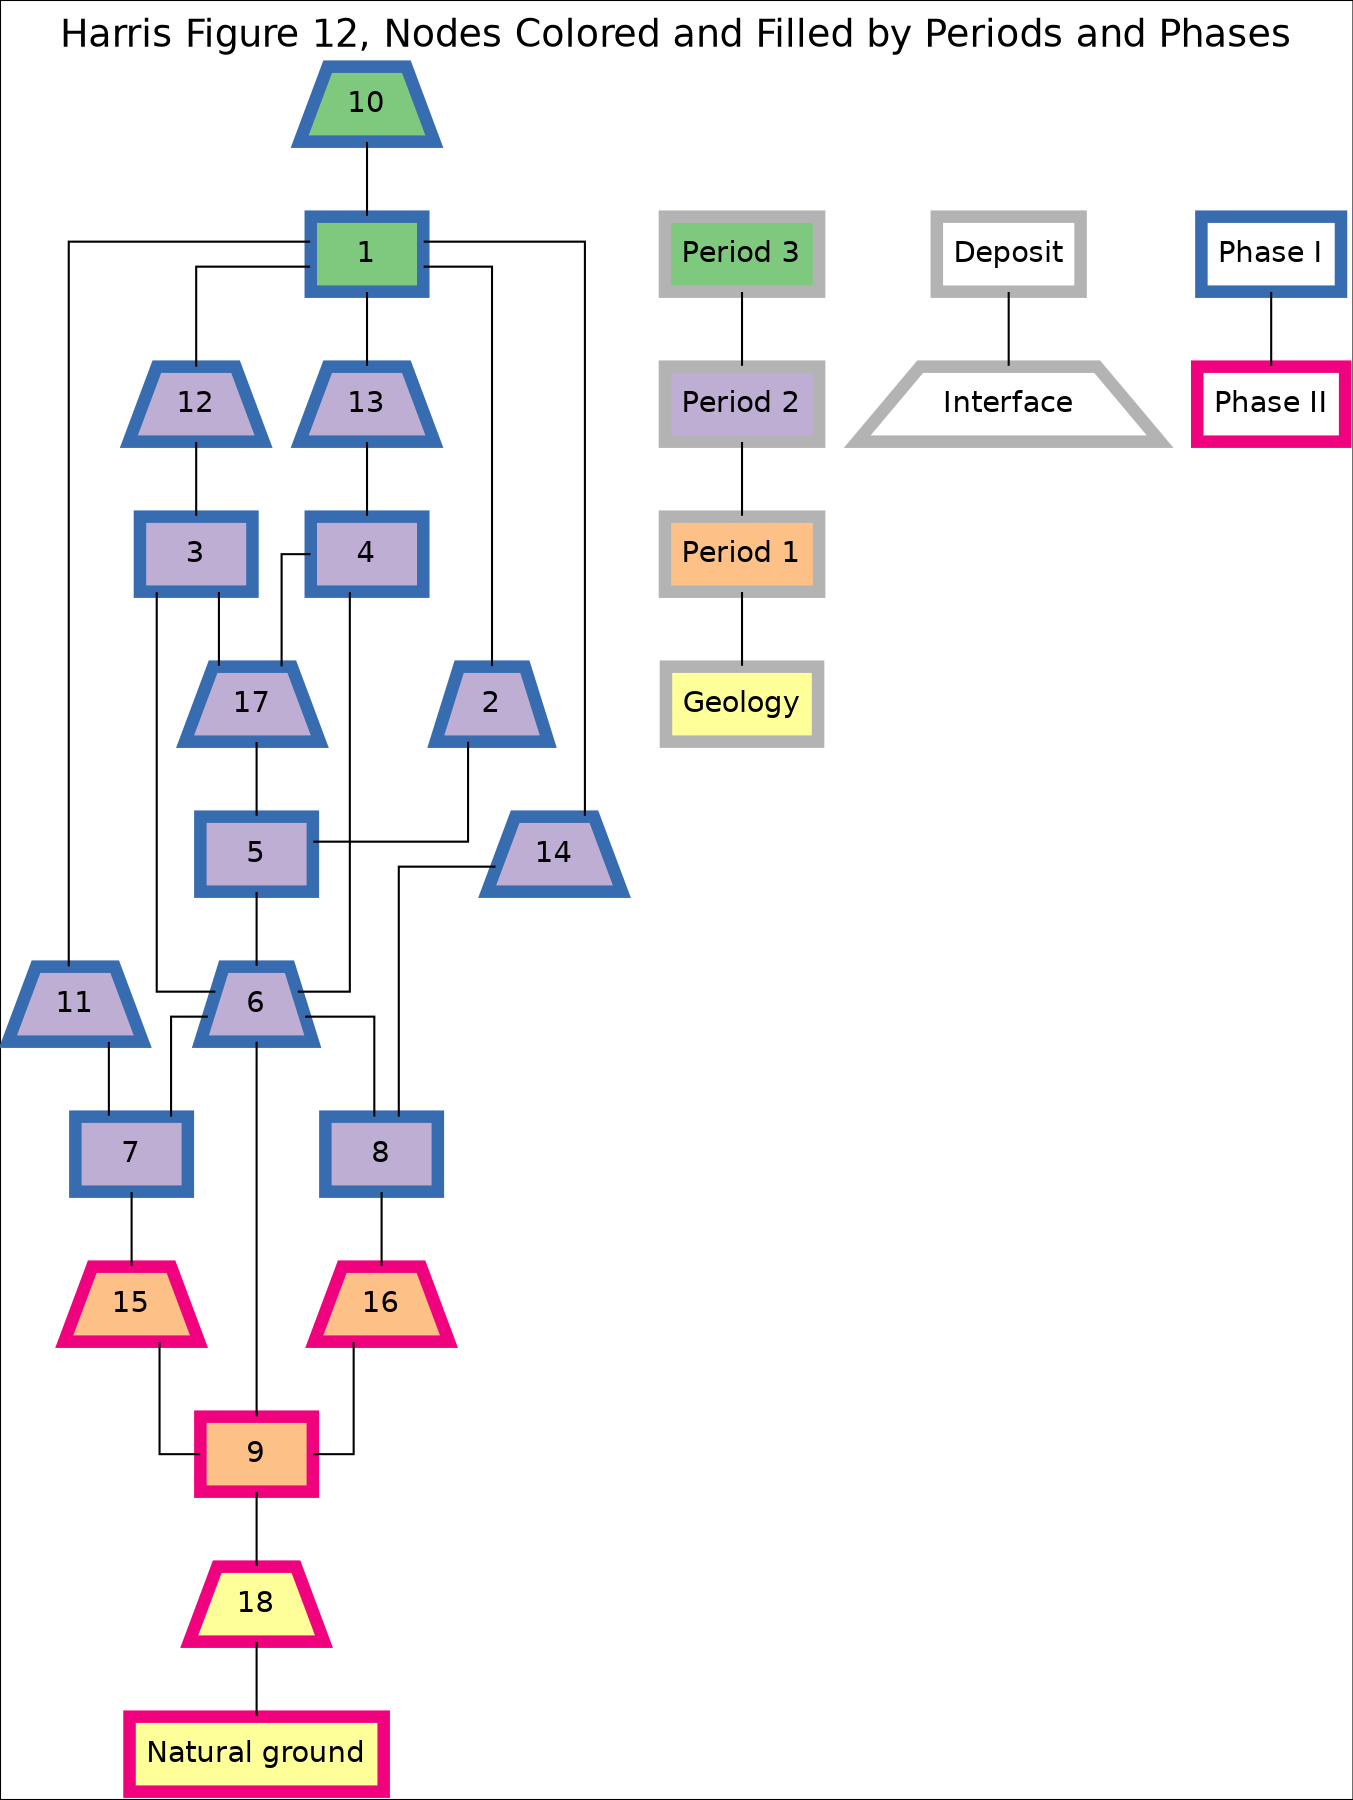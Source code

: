 digraph to_dot {
  style="";
  colorscheme=accent6;
  dpi="";
  URL="nil";
  margin="";
  bgcolor="/x11/white";
  fontname=helvetica;
  fontsize=18;
  fontcolor="/x11/black";
  splines=ortho;
  page="";
  size="";
  ratio="";
  label="Harris Figure 12, Nodes Colored and Filled by Periods and Phases";
  labelloc=t;
  "1" [shape="box"] [style=filled] [fontname=helvetica] [fontsize=14] [colorscheme=accent6] [color=5] [fillcolor=1] [fontcolor="/x11/black"] [penwidth=6] [URL=""];
  "2" [shape="trapezium"] [style=filled] [fontname=helvetica] [fontsize=14] [colorscheme=accent6] [color=5] [fillcolor=2] [fontcolor="/x11/black"] [penwidth=6] [URL=""];
  "3" [shape="box"] [style=filled] [fontname=helvetica] [fontsize=14] [colorscheme=accent6] [color=5] [fillcolor=2] [fontcolor="/x11/black"] [penwidth=6] [URL=""];
  "4" [shape="box"] [style=filled] [fontname=helvetica] [fontsize=14] [colorscheme=accent6] [color=5] [fillcolor=2] [fontcolor="/x11/black"] [penwidth=6] [URL=""];
  "5" [shape="box"] [style=filled] [fontname=helvetica] [fontsize=14] [colorscheme=accent6] [color=5] [fillcolor=2] [fontcolor="/x11/black"] [penwidth=6] [URL=""];
  "6" [shape="trapezium"] [style=filled] [fontname=helvetica] [fontsize=14] [colorscheme=accent6] [color=5] [fillcolor=2] [fontcolor="/x11/black"] [penwidth=6] [URL=""];
  "7" [shape="box"] [style=filled] [fontname=helvetica] [fontsize=14] [colorscheme=accent6] [color=5] [fillcolor=2] [fontcolor="/x11/black"] [penwidth=6] [URL=""];
  "8" [shape="box"] [style=filled] [fontname=helvetica] [fontsize=14] [colorscheme=accent6] [color=5] [fillcolor=2] [fontcolor="/x11/black"] [penwidth=6] [URL=""];
  "9" [shape="box"] [style=filled] [fontname=helvetica] [fontsize=14] [colorscheme=accent6] [color=6] [fillcolor=3] [fontcolor="/x11/black"] [penwidth=6] [URL=""];
  "Natural ground" [shape="box"] [style=filled] [fontname=helvetica] [fontsize=14] [colorscheme=accent6] [color=6] [fillcolor=4] [fontcolor="/x11/black"] [penwidth=6] [URL=""];
  "10" [shape="trapezium"] [style=filled] [fontname=helvetica] [fontsize=14] [colorscheme=accent6] [color=5] [fillcolor=1] [fontcolor="/x11/black"] [penwidth=6] [URL=""];
  "11" [shape="trapezium"] [style=filled] [fontname=helvetica] [fontsize=14] [colorscheme=accent6] [color=5] [fillcolor=2] [fontcolor="/x11/black"] [penwidth=6] [URL=""];
  "12" [shape="trapezium"] [style=filled] [fontname=helvetica] [fontsize=14] [colorscheme=accent6] [color=5] [fillcolor=2] [fontcolor="/x11/black"] [penwidth=6] [URL=""];
  "13" [shape="trapezium"] [style=filled] [fontname=helvetica] [fontsize=14] [colorscheme=accent6] [color=5] [fillcolor=2] [fontcolor="/x11/black"] [penwidth=6] [URL=""];
  "14" [shape="trapezium"] [style=filled] [fontname=helvetica] [fontsize=14] [colorscheme=accent6] [color=5] [fillcolor=2] [fontcolor="/x11/black"] [penwidth=6] [URL=""];
  "15" [shape="trapezium"] [style=filled] [fontname=helvetica] [fontsize=14] [colorscheme=accent6] [color=6] [fillcolor=3] [fontcolor="/x11/black"] [penwidth=6] [URL=""];
  "16" [shape="trapezium"] [style=filled] [fontname=helvetica] [fontsize=14] [colorscheme=accent6] [color=6] [fillcolor=3] [fontcolor="/x11/black"] [penwidth=6] [URL=""];
  "17" [shape="trapezium"] [style=filled] [fontname=helvetica] [fontsize=14] [colorscheme=accent6] [color=5] [fillcolor=2] [fontcolor="/x11/black"] [penwidth=6] [URL=""];
  "18" [shape="trapezium"] [style=filled] [fontname=helvetica] [fontsize=14] [colorscheme=accent6] [color=6] [fillcolor=4] [fontcolor="/x11/black"] [penwidth=6] [URL=""];
  "Period 3" [shape="box"] [style=filled] [fontname=helvetica] [fontsize=14] [colorscheme=accent6] [color="/x11/gray70"] [fillcolor=1] [fontcolor="/x11/black"] [penwidth=6] [URL=""];
  "Period 2" [shape="box"] [style=filled] [fontname=helvetica] [fontsize=14] [colorscheme=accent6] [color="/x11/gray70"] [fillcolor=2] [fontcolor="/x11/black"] [penwidth=6] [URL=""];
  "Period 1" [shape="box"] [style=filled] [fontname=helvetica] [fontsize=14] [colorscheme=accent6] [color="/x11/gray70"] [fillcolor=3] [fontcolor="/x11/black"] [penwidth=6] [URL=""];
  "Geology" [shape="box"] [style=filled] [fontname=helvetica] [fontsize=14] [colorscheme=accent6] [color="/x11/gray70"] [fillcolor=4] [fontcolor="/x11/black"] [penwidth=6] [URL=""];
  "Deposit" [shape="box"] [style=filled] [fontname=helvetica] [fontsize=14] [colorscheme=accent6] [color="/x11/gray70"] [fillcolor="/x11/white"] [fontcolor="/x11/black"] [penwidth=6] [URL=""];
  "Interface" [shape="trapezium"] [style=filled] [fontname=helvetica] [fontsize=14] [colorscheme=accent6] [color="/x11/gray70"] [fillcolor="/x11/white"] [fontcolor="/x11/black"] [penwidth=6] [URL=""];
  "Phase I" [shape="box"] [style=filled] [fontname=helvetica] [fontsize=14] [colorscheme=accent6] [color=5] [fillcolor="/x11/white"] [fontcolor="/x11/black"] [penwidth=6] [URL=""];
  "Phase II" [shape="box"] [style=filled] [fontname=helvetica] [fontsize=14] [colorscheme=accent6] [color=6] [fillcolor="/x11/white"] [fontcolor="/x11/black"] [penwidth=6] [URL=""];
 "1" -> "2"  [style=solid] [arrowhead=none] [colorscheme=accent6] [color="/x11/black"] [fontname=helvetica] [fontsize=14] [fontcolor="/x11/black"] [URL=""];
 "1" -> "11"  [style=solid] [arrowhead=none] [colorscheme=accent6] [color="/x11/black"] [fontname=helvetica] [fontsize=14] [fontcolor="/x11/black"] [URL=""];
 "1" -> "12"  [style=solid] [arrowhead=none] [colorscheme=accent6] [color="/x11/black"] [fontname=helvetica] [fontsize=14] [fontcolor="/x11/black"] [URL=""];
 "1" -> "13"  [style=solid] [arrowhead=none] [colorscheme=accent6] [color="/x11/black"] [fontname=helvetica] [fontsize=14] [fontcolor="/x11/black"] [URL=""];
 "1" -> "14"  [style=solid] [arrowhead=none] [colorscheme=accent6] [color="/x11/black"] [fontname=helvetica] [fontsize=14] [fontcolor="/x11/black"] [URL=""];
 "2" -> "5"  [style=solid] [arrowhead=none] [colorscheme=accent6] [color="/x11/black"] [fontname=helvetica] [fontsize=14] [fontcolor="/x11/black"] [URL=""];
 "3" -> "6"  [style=solid] [arrowhead=none] [colorscheme=accent6] [color="/x11/black"] [fontname=helvetica] [fontsize=14] [fontcolor="/x11/black"] [URL=""];
 "3" -> "17"  [style=solid] [arrowhead=none] [colorscheme=accent6] [color="/x11/black"] [fontname=helvetica] [fontsize=14] [fontcolor="/x11/black"] [URL=""];
 "4" -> "6"  [style=solid] [arrowhead=none] [colorscheme=accent6] [color="/x11/black"] [fontname=helvetica] [fontsize=14] [fontcolor="/x11/black"] [URL=""];
 "4" -> "17"  [style=solid] [arrowhead=none] [colorscheme=accent6] [color="/x11/black"] [fontname=helvetica] [fontsize=14] [fontcolor="/x11/black"] [URL=""];
 "5" -> "6"  [style=solid] [arrowhead=none] [colorscheme=accent6] [color="/x11/black"] [fontname=helvetica] [fontsize=14] [fontcolor="/x11/black"] [URL=""];
 "6" -> "7"  [style=solid] [arrowhead=none] [colorscheme=accent6] [color="/x11/black"] [fontname=helvetica] [fontsize=14] [fontcolor="/x11/black"] [URL=""];
 "6" -> "8"  [style=solid] [arrowhead=none] [colorscheme=accent6] [color="/x11/black"] [fontname=helvetica] [fontsize=14] [fontcolor="/x11/black"] [URL=""];
 "6" -> "9"  [style=solid] [arrowhead=none] [colorscheme=accent6] [color="/x11/black"] [fontname=helvetica] [fontsize=14] [fontcolor="/x11/black"] [URL=""];
 "7" -> "15"  [style=solid] [arrowhead=none] [colorscheme=accent6] [color="/x11/black"] [fontname=helvetica] [fontsize=14] [fontcolor="/x11/black"] [URL=""];
 "8" -> "16"  [style=solid] [arrowhead=none] [colorscheme=accent6] [color="/x11/black"] [fontname=helvetica] [fontsize=14] [fontcolor="/x11/black"] [URL=""];
 "9" -> "18"  [style=solid] [arrowhead=none] [colorscheme=accent6] [color="/x11/black"] [fontname=helvetica] [fontsize=14] [fontcolor="/x11/black"] [URL=""];
 "10" -> "1"  [style=solid] [arrowhead=none] [colorscheme=accent6] [color="/x11/black"] [fontname=helvetica] [fontsize=14] [fontcolor="/x11/black"] [URL=""];
 "11" -> "7"  [style=solid] [arrowhead=none] [colorscheme=accent6] [color="/x11/black"] [fontname=helvetica] [fontsize=14] [fontcolor="/x11/black"] [URL=""];
 "12" -> "3"  [style=solid] [arrowhead=none] [colorscheme=accent6] [color="/x11/black"] [fontname=helvetica] [fontsize=14] [fontcolor="/x11/black"] [URL=""];
 "13" -> "4"  [style=solid] [arrowhead=none] [colorscheme=accent6] [color="/x11/black"] [fontname=helvetica] [fontsize=14] [fontcolor="/x11/black"] [URL=""];
 "14" -> "8"  [style=solid] [arrowhead=none] [colorscheme=accent6] [color="/x11/black"] [fontname=helvetica] [fontsize=14] [fontcolor="/x11/black"] [URL=""];
 "15" -> "9"  [style=solid] [arrowhead=none] [colorscheme=accent6] [color="/x11/black"] [fontname=helvetica] [fontsize=14] [fontcolor="/x11/black"] [URL=""];
 "16" -> "9"  [style=solid] [arrowhead=none] [colorscheme=accent6] [color="/x11/black"] [fontname=helvetica] [fontsize=14] [fontcolor="/x11/black"] [URL=""];
 "17" -> "5"  [style=solid] [arrowhead=none] [colorscheme=accent6] [color="/x11/black"] [fontname=helvetica] [fontsize=14] [fontcolor="/x11/black"] [URL=""];
 "18" -> "Natural ground"  [style=solid] [arrowhead=none] [colorscheme=accent6] [color="/x11/black"] [fontname=helvetica] [fontsize=14] [fontcolor="/x11/black"] [URL=""];
 "Period 3" -> "Period 2"  [style=solid] [arrowhead=none] [colorscheme=accent6] [color="/x11/black"] [fontname=helvetica] [fontsize=14] [fontcolor="/x11/black"] [URL=""];
 "Period 2" -> "Period 1"  [style=solid] [arrowhead=none] [colorscheme=accent6] [color="/x11/black"] [fontname=helvetica] [fontsize=14] [fontcolor="/x11/black"] [URL=""];
 "Period 1" -> "Geology"  [style=solid] [arrowhead=none] [colorscheme=accent6] [color="/x11/black"] [fontname=helvetica] [fontsize=14] [fontcolor="/x11/black"] [URL=""];
 "Deposit" -> "Interface"  [style=solid] [arrowhead=none] [colorscheme=accent6] [color="/x11/black"] [fontname=helvetica] [fontsize=14] [fontcolor="/x11/black"] [URL=""];
 "Phase I" -> "Phase II"  [style=solid] [arrowhead=none] [colorscheme=accent6] [color="/x11/black"] [fontname=helvetica] [fontsize=14] [fontcolor="/x11/black"] [URL=""];
{rank=source; "10"; }
{rank=sink; "Natural ground"; }
}
